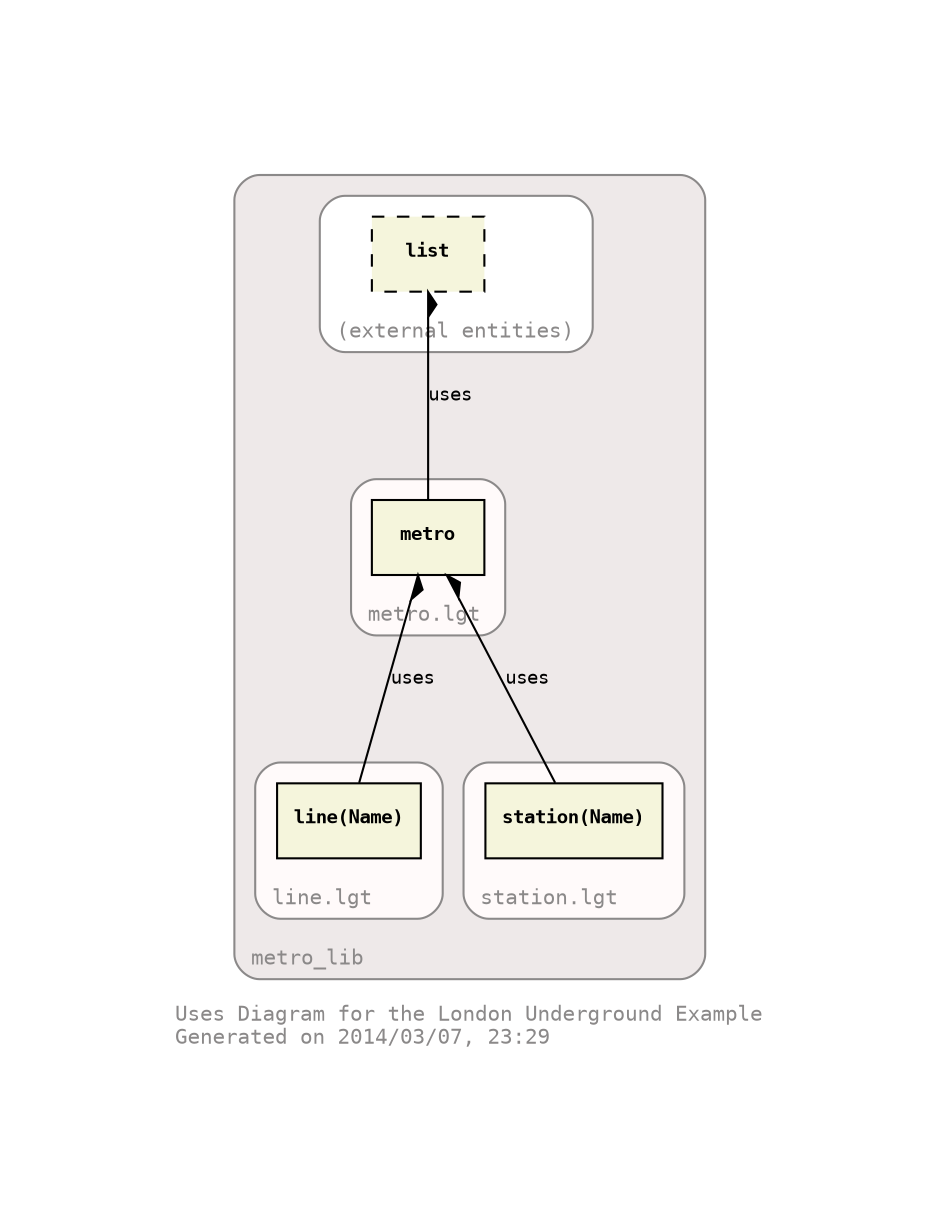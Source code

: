 digraph metro_lib {
rankdir="BT"
ranksep="1.25"
compound="true"
splines="true"
pack="true"
clusterrank="local"
labeljust="l"
margin="1.0"
fontname="Courier"
fontsize="10"
fontcolor="snow4"
pencolor="snow4"
node [shape="ellipse",style="filled",fillcolor="white",fontname="Courier",fontsize="9"]
edge [fontname="Courier",fontsize="9"]
label="Uses Diagram for the London Underground Example\lGenerated on 2014/03/07, 23:29\l"

subgraph "cluster_library_metro_lib" {
tooltip="/Users/sergioc/Documents/workspaces/heal/jpc_examples/src/main/resources/org/jpc/examples/metro/"
bgcolor="snow2"
style="rounded"
margin="10"
label="metro_lib"
subgraph "cluster_file_/Users/sergioc/Documents/workspaces/heal/jpc_examples/src/main/resources/org/jpc/examples/metro/generate_docs.lgt" {
tooltip="/Users/sergioc/Documents/workspaces/heal/jpc_examples/src/main/resources/org/jpc/examples/metro/generate_docs.lgt"
bgcolor="snow"
style="rounded"
margin="10"
label="generate_docs.lgt"
}

subgraph "cluster_file_/Users/sergioc/Documents/workspaces/heal/jpc_examples/src/main/resources/org/jpc/examples/metro/metro.lgt" {
tooltip="/Users/sergioc/Documents/workspaces/heal/jpc_examples/src/main/resources/org/jpc/examples/metro/metro.lgt"
bgcolor="snow"
style="rounded"
margin="10"
label="metro.lgt"
"metro" [shape="box",tooltip="prototype",style="filled",fillcolor="beige",label=<<B>metro</B>>]
}

subgraph "cluster_file_/Users/sergioc/Documents/workspaces/heal/jpc_examples/src/main/resources/org/jpc/examples/metro/station.lgt" {
tooltip="/Users/sergioc/Documents/workspaces/heal/jpc_examples/src/main/resources/org/jpc/examples/metro/station.lgt"
bgcolor="snow"
style="rounded"
margin="10"
label="station.lgt"
"station(Name)" [shape="box",tooltip="prototype",style="filled",fillcolor="beige",label=<<B>station(Name)</B>>]
}

subgraph "cluster_file_/Users/sergioc/Documents/workspaces/heal/jpc_examples/src/main/resources/org/jpc/examples/metro/line.lgt" {
tooltip="/Users/sergioc/Documents/workspaces/heal/jpc_examples/src/main/resources/org/jpc/examples/metro/line.lgt"
bgcolor="snow"
style="rounded"
margin="10"
label="line.lgt"
"line(Name)" [shape="box",tooltip="prototype",style="filled",fillcolor="beige",label=<<B>line(Name)</B>>]
}

subgraph "cluster_file_/Users/sergioc/Documents/workspaces/heal/jpc_examples/src/main/resources/org/jpc/examples/metro/generate_diagrams.lgt" {
tooltip="/Users/sergioc/Documents/workspaces/heal/jpc_examples/src/main/resources/org/jpc/examples/metro/generate_diagrams.lgt"
bgcolor="snow"
style="rounded"
margin="10"
label="generate_diagrams.lgt"
}

subgraph "cluster_file_/Users/sergioc/Documents/workspaces/heal/jpc_examples/src/main/resources/org/jpc/examples/metro/load_all.lgt" {
tooltip="/Users/sergioc/Documents/workspaces/heal/jpc_examples/src/main/resources/org/jpc/examples/metro/load_all.lgt"
bgcolor="snow"
style="rounded"
margin="10"
label="load_all.lgt"
}

subgraph "cluster_other" {
tooltip="(external entities)"
bgcolor="white"
style="rounded"
margin="10"
label="(external entities)"
"list" [shape="box",tooltip="prototype",style="filled,dashed",fillcolor="beige",label=<<B>list</B>>]
}

"metro" -> "list" [arrowhead="rdiamond",tooltip="uses",label=<<![CDATA[uses]]><BR/>>]
"station(Name)" -> "metro" [arrowhead="rdiamond",tooltip="uses",label=<<![CDATA[uses]]><BR/>>]
"line(Name)" -> "metro" [arrowhead="rdiamond",tooltip="uses",label=<<![CDATA[uses]]><BR/>>]
}

}
